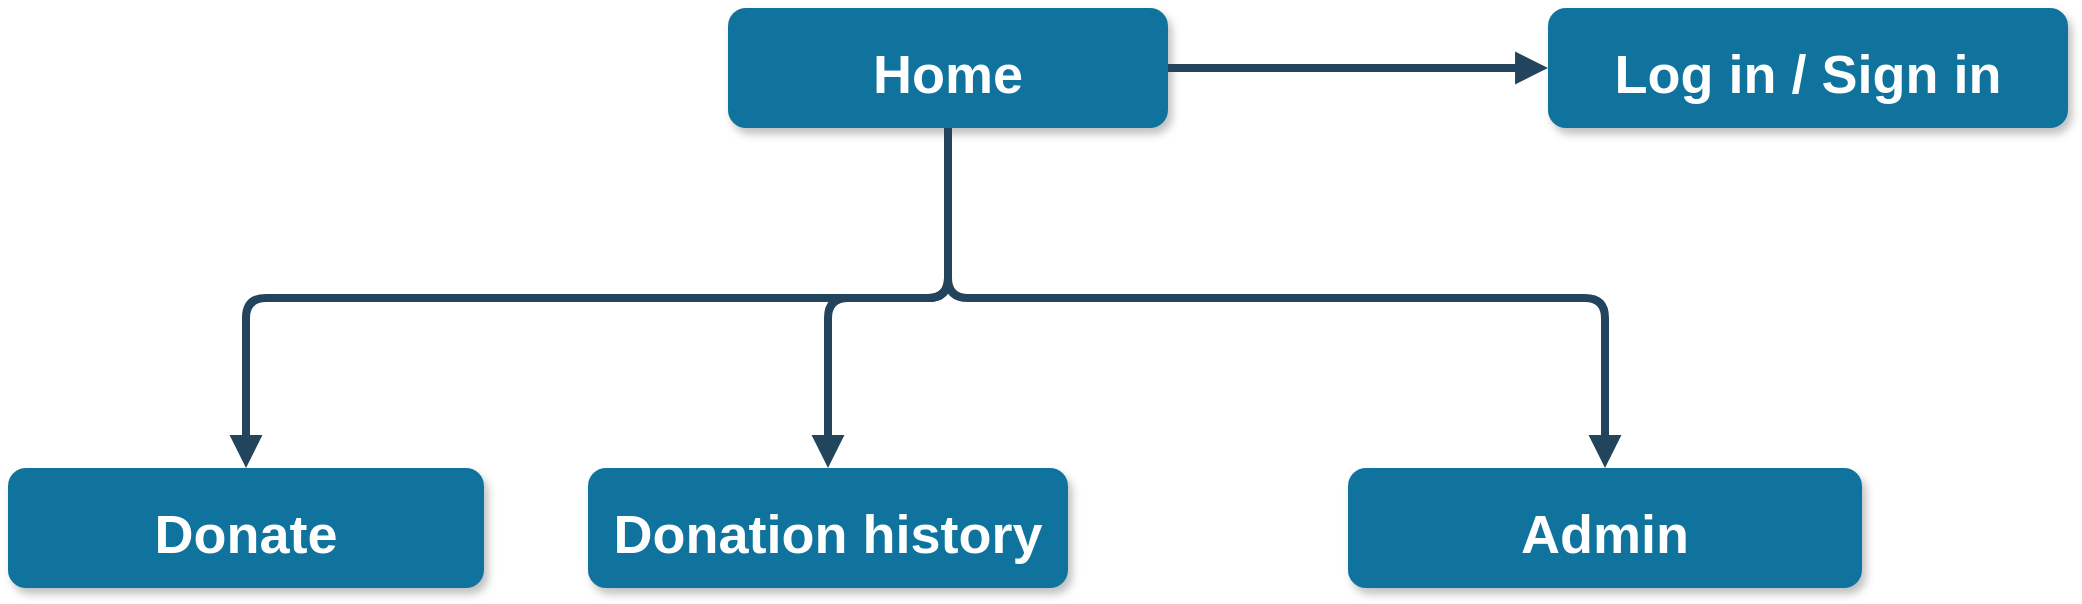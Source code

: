 <mxfile version="12.9.3" type="device"><diagram name="Page-1" id="97916047-d0de-89f5-080d-49f4d83e522f"><mxGraphModel dx="2720" dy="1724" grid="1" gridSize="10" guides="1" tooltips="1" connect="1" arrows="1" fold="1" page="1" pageScale="1.5" pageWidth="1169" pageHeight="827" background="#ffffff" math="0" shadow="0"><root><mxCell id="0"/><mxCell id="1" parent="0"/><mxCell id="3" value="Home" style="rounded=1;fillColor=#10739E;strokeColor=none;shadow=1;gradientColor=none;fontStyle=1;fontColor=#FFFFFF;fontSize=27;" parent="1" vertex="1"><mxGeometry x="700" y="450" width="220" height="60" as="geometry"/></mxCell><mxCell id="4" value="Log in / Sign in" style="rounded=1;fillColor=#10739E;strokeColor=none;shadow=1;gradientColor=none;fontStyle=1;fontColor=#FFFFFF;fontSize=27;" parent="1" vertex="1"><mxGeometry x="1110" y="450" width="260" height="60" as="geometry"/></mxCell><mxCell id="5" value="Donate" style="rounded=1;fillColor=#10739E;strokeColor=none;shadow=1;gradientColor=none;fontStyle=1;fontColor=#FFFFFF;fontSize=27;" parent="1" vertex="1"><mxGeometry x="340" y="680" width="238" height="60" as="geometry"/></mxCell><mxCell id="6" value="Donation history" style="rounded=1;fillColor=#10739E;strokeColor=none;shadow=1;gradientColor=none;fontStyle=1;fontColor=#FFFFFF;fontSize=27;" parent="1" vertex="1"><mxGeometry x="630" y="680" width="240" height="60" as="geometry"/></mxCell><mxCell id="30" value="" style="edgeStyle=elbowEdgeStyle;elbow=vertical;strokeWidth=4;endArrow=block;endFill=1;fontStyle=1;strokeColor=#23445D;fontSize=27;" parent="1" source="3" target="5" edge="1"><mxGeometry x="-18" y="405.5" width="100" height="100" as="geometry"><mxPoint x="-18" y="505.5" as="sourcePoint"/><mxPoint x="82" y="405.5" as="targetPoint"/></mxGeometry></mxCell><mxCell id="31" value="" style="edgeStyle=elbowEdgeStyle;elbow=vertical;strokeWidth=4;endArrow=block;endFill=1;fontStyle=1;strokeColor=#23445D;fontSize=27;entryX=0;entryY=0.5;entryDx=0;entryDy=0;" parent="1" target="4" edge="1"><mxGeometry x="-18" y="405.5" width="100" height="100" as="geometry"><mxPoint x="920" y="480" as="sourcePoint"/><mxPoint x="1200" y="480" as="targetPoint"/></mxGeometry></mxCell><mxCell id="32" value="" style="edgeStyle=elbowEdgeStyle;elbow=vertical;strokeWidth=4;endArrow=block;endFill=1;fontStyle=1;strokeColor=#23445D;fontSize=27;" parent="1" source="3" target="6" edge="1"><mxGeometry x="-18" y="405.5" width="100" height="100" as="geometry"><mxPoint x="-18" y="505.5" as="sourcePoint"/><mxPoint x="82" y="405.5" as="targetPoint"/></mxGeometry></mxCell><mxCell id="s3-cqASaGPkIOz5H-t2O-57" value="Admin" style="rounded=1;fillColor=#10739E;strokeColor=none;shadow=1;gradientColor=none;fontStyle=1;fontColor=#FFFFFF;fontSize=27;" parent="1" vertex="1"><mxGeometry x="1010" y="680" width="257" height="60" as="geometry"/></mxCell><mxCell id="s3-cqASaGPkIOz5H-t2O-59" value="" style="edgeStyle=elbowEdgeStyle;elbow=vertical;strokeWidth=4;endArrow=block;endFill=1;fontStyle=1;strokeColor=#23445D;fontSize=27;exitX=0.5;exitY=1;exitDx=0;exitDy=0;entryX=0.5;entryY=0;entryDx=0;entryDy=0;" parent="1" source="3" target="s3-cqASaGPkIOz5H-t2O-57" edge="1"><mxGeometry x="-8" y="415.5" width="100" height="100" as="geometry"><mxPoint x="820" y="520" as="sourcePoint"/><mxPoint x="698.5" y="690" as="targetPoint"/></mxGeometry></mxCell></root></mxGraphModel></diagram></mxfile>